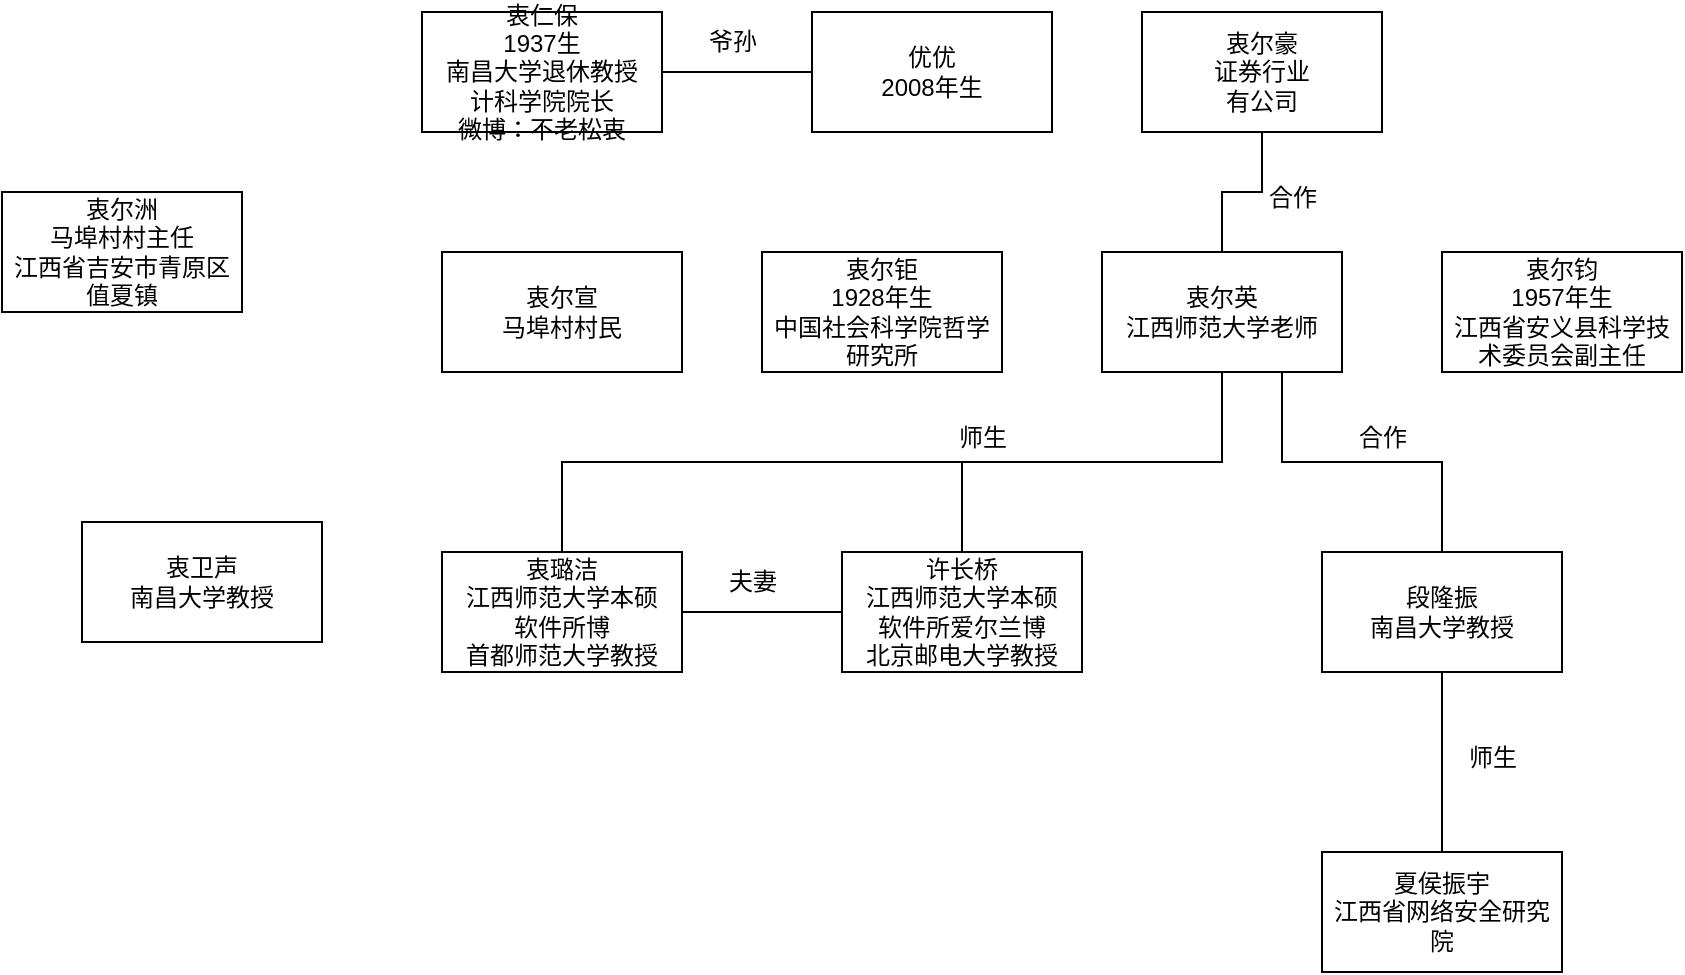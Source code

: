 <mxfile version="21.8.2" type="github">
  <diagram name="第 1 页" id="k1tiBxgFnthNxzB3Xy5j">
    <mxGraphModel dx="989" dy="913" grid="1" gridSize="10" guides="1" tooltips="1" connect="1" arrows="1" fold="1" page="1" pageScale="1" pageWidth="1169" pageHeight="827" math="0" shadow="0">
      <root>
        <mxCell id="0" />
        <mxCell id="1" parent="0" />
        <mxCell id="2Yq-ojM0MbA6nod-Vfu8-14" style="edgeStyle=orthogonalEdgeStyle;rounded=0;orthogonalLoop=1;jettySize=auto;html=1;exitX=0;exitY=0.5;exitDx=0;exitDy=0;entryX=1;entryY=0.5;entryDx=0;entryDy=0;endArrow=none;endFill=0;" edge="1" parent="1" source="2Yq-ojM0MbA6nod-Vfu8-1" target="2Yq-ojM0MbA6nod-Vfu8-3">
          <mxGeometry relative="1" as="geometry" />
        </mxCell>
        <mxCell id="2Yq-ojM0MbA6nod-Vfu8-20" style="edgeStyle=orthogonalEdgeStyle;rounded=0;orthogonalLoop=1;jettySize=auto;html=1;exitX=0.5;exitY=0;exitDx=0;exitDy=0;entryX=0.5;entryY=1;entryDx=0;entryDy=0;endArrow=none;endFill=0;" edge="1" parent="1" source="2Yq-ojM0MbA6nod-Vfu8-1" target="2Yq-ojM0MbA6nod-Vfu8-4">
          <mxGeometry relative="1" as="geometry" />
        </mxCell>
        <mxCell id="2Yq-ojM0MbA6nod-Vfu8-1" value="许长桥&lt;br&gt;江西师范大学本硕&lt;br&gt;软件所爱尔兰博&lt;br&gt;北京邮电大学教授" style="rounded=0;whiteSpace=wrap;html=1;" vertex="1" parent="1">
          <mxGeometry x="480" y="280" width="120" height="60" as="geometry" />
        </mxCell>
        <mxCell id="2Yq-ojM0MbA6nod-Vfu8-16" style="edgeStyle=orthogonalEdgeStyle;rounded=0;orthogonalLoop=1;jettySize=auto;html=1;exitX=0.5;exitY=1;exitDx=0;exitDy=0;entryX=0.5;entryY=0;entryDx=0;entryDy=0;endArrow=none;endFill=0;" edge="1" parent="1" source="2Yq-ojM0MbA6nod-Vfu8-2" target="2Yq-ojM0MbA6nod-Vfu8-7">
          <mxGeometry relative="1" as="geometry" />
        </mxCell>
        <mxCell id="2Yq-ojM0MbA6nod-Vfu8-2" value="段隆振&lt;br&gt;南昌大学教授" style="rounded=0;whiteSpace=wrap;html=1;" vertex="1" parent="1">
          <mxGeometry x="720" y="280" width="120" height="60" as="geometry" />
        </mxCell>
        <mxCell id="2Yq-ojM0MbA6nod-Vfu8-19" style="edgeStyle=orthogonalEdgeStyle;rounded=0;orthogonalLoop=1;jettySize=auto;html=1;exitX=0.5;exitY=0;exitDx=0;exitDy=0;entryX=0.5;entryY=1;entryDx=0;entryDy=0;endArrow=none;endFill=0;" edge="1" parent="1" source="2Yq-ojM0MbA6nod-Vfu8-3" target="2Yq-ojM0MbA6nod-Vfu8-4">
          <mxGeometry relative="1" as="geometry" />
        </mxCell>
        <mxCell id="2Yq-ojM0MbA6nod-Vfu8-3" value="衷璐洁&lt;br&gt;江西师范大学本硕&lt;br&gt;软件所博&lt;br&gt;首都师范大学教授" style="rounded=0;whiteSpace=wrap;html=1;" vertex="1" parent="1">
          <mxGeometry x="280" y="280" width="120" height="60" as="geometry" />
        </mxCell>
        <mxCell id="2Yq-ojM0MbA6nod-Vfu8-22" style="edgeStyle=orthogonalEdgeStyle;rounded=0;orthogonalLoop=1;jettySize=auto;html=1;exitX=0.75;exitY=1;exitDx=0;exitDy=0;entryX=0.5;entryY=0;entryDx=0;entryDy=0;endArrow=none;endFill=0;" edge="1" parent="1" source="2Yq-ojM0MbA6nod-Vfu8-4" target="2Yq-ojM0MbA6nod-Vfu8-2">
          <mxGeometry relative="1" as="geometry" />
        </mxCell>
        <mxCell id="2Yq-ojM0MbA6nod-Vfu8-4" value="衷尔英&lt;br&gt;江西师范大学老师" style="rounded=0;whiteSpace=wrap;html=1;" vertex="1" parent="1">
          <mxGeometry x="610" y="130" width="120" height="60" as="geometry" />
        </mxCell>
        <mxCell id="2Yq-ojM0MbA6nod-Vfu8-5" value="衷尔宣&lt;br&gt;马埠村村民" style="rounded=0;whiteSpace=wrap;html=1;" vertex="1" parent="1">
          <mxGeometry x="280" y="130" width="120" height="60" as="geometry" />
        </mxCell>
        <mxCell id="2Yq-ojM0MbA6nod-Vfu8-6" value="衷卫声&lt;br&gt;南昌大学教授" style="rounded=0;whiteSpace=wrap;html=1;" vertex="1" parent="1">
          <mxGeometry x="100" y="265" width="120" height="60" as="geometry" />
        </mxCell>
        <mxCell id="2Yq-ojM0MbA6nod-Vfu8-7" value="夏侯振宇&lt;br&gt;江西省网络安全研究院" style="rounded=0;whiteSpace=wrap;html=1;" vertex="1" parent="1">
          <mxGeometry x="720" y="430" width="120" height="60" as="geometry" />
        </mxCell>
        <mxCell id="2Yq-ojM0MbA6nod-Vfu8-8" value="衷尔钧&lt;br&gt;1957年生&lt;br&gt;江西省安义县科学技术委员会副主任" style="rounded=0;whiteSpace=wrap;html=1;" vertex="1" parent="1">
          <mxGeometry x="780" y="130" width="120" height="60" as="geometry" />
        </mxCell>
        <mxCell id="2Yq-ojM0MbA6nod-Vfu8-9" value="衷尔钜&lt;br&gt;1928年生&lt;br&gt;中国社会科学院哲学研究所" style="rounded=0;whiteSpace=wrap;html=1;" vertex="1" parent="1">
          <mxGeometry x="440" y="130" width="120" height="60" as="geometry" />
        </mxCell>
        <mxCell id="2Yq-ojM0MbA6nod-Vfu8-24" style="edgeStyle=orthogonalEdgeStyle;rounded=0;orthogonalLoop=1;jettySize=auto;html=1;exitX=0.5;exitY=1;exitDx=0;exitDy=0;entryX=0.5;entryY=0;entryDx=0;entryDy=0;endArrow=none;endFill=0;" edge="1" parent="1" source="2Yq-ojM0MbA6nod-Vfu8-12" target="2Yq-ojM0MbA6nod-Vfu8-4">
          <mxGeometry relative="1" as="geometry" />
        </mxCell>
        <mxCell id="2Yq-ojM0MbA6nod-Vfu8-12" value="衷尔豪&lt;br&gt;证券行业&lt;br&gt;有公司" style="rounded=0;whiteSpace=wrap;html=1;" vertex="1" parent="1">
          <mxGeometry x="630" y="10" width="120" height="60" as="geometry" />
        </mxCell>
        <mxCell id="2Yq-ojM0MbA6nod-Vfu8-15" value="夫妻" style="text;html=1;align=center;verticalAlign=middle;resizable=0;points=[];autosize=1;strokeColor=none;fillColor=none;" vertex="1" parent="1">
          <mxGeometry x="410" y="280" width="50" height="30" as="geometry" />
        </mxCell>
        <mxCell id="2Yq-ojM0MbA6nod-Vfu8-17" value="师生" style="text;html=1;align=center;verticalAlign=middle;resizable=0;points=[];autosize=1;strokeColor=none;fillColor=none;" vertex="1" parent="1">
          <mxGeometry x="780" y="368" width="50" height="30" as="geometry" />
        </mxCell>
        <mxCell id="2Yq-ojM0MbA6nod-Vfu8-28" style="edgeStyle=orthogonalEdgeStyle;rounded=0;orthogonalLoop=1;jettySize=auto;html=1;exitX=1;exitY=0.5;exitDx=0;exitDy=0;entryX=0;entryY=0.5;entryDx=0;entryDy=0;endArrow=none;endFill=0;" edge="1" parent="1" source="2Yq-ojM0MbA6nod-Vfu8-18" target="2Yq-ojM0MbA6nod-Vfu8-27">
          <mxGeometry relative="1" as="geometry" />
        </mxCell>
        <mxCell id="2Yq-ojM0MbA6nod-Vfu8-18" value="衷仁保&lt;br&gt;1937生&lt;br&gt;南昌大学退休教授&lt;br&gt;计科学院院长&lt;br&gt;微博：不老松衷" style="whiteSpace=wrap;html=1;" vertex="1" parent="1">
          <mxGeometry x="270" y="10" width="120" height="60" as="geometry" />
        </mxCell>
        <mxCell id="2Yq-ojM0MbA6nod-Vfu8-21" value="师生" style="text;html=1;align=center;verticalAlign=middle;resizable=0;points=[];autosize=1;strokeColor=none;fillColor=none;" vertex="1" parent="1">
          <mxGeometry x="525" y="208" width="50" height="30" as="geometry" />
        </mxCell>
        <mxCell id="2Yq-ojM0MbA6nod-Vfu8-23" value="合作" style="text;html=1;align=center;verticalAlign=middle;resizable=0;points=[];autosize=1;strokeColor=none;fillColor=none;" vertex="1" parent="1">
          <mxGeometry x="725" y="208" width="50" height="30" as="geometry" />
        </mxCell>
        <mxCell id="2Yq-ojM0MbA6nod-Vfu8-25" value="合作" style="text;html=1;align=center;verticalAlign=middle;resizable=0;points=[];autosize=1;strokeColor=none;fillColor=none;" vertex="1" parent="1">
          <mxGeometry x="680" y="88" width="50" height="30" as="geometry" />
        </mxCell>
        <mxCell id="2Yq-ojM0MbA6nod-Vfu8-26" value="衷尔洲&lt;br&gt;马埠村村主任&lt;br&gt;江西省吉安市青原区值夏镇" style="whiteSpace=wrap;html=1;" vertex="1" parent="1">
          <mxGeometry x="60" y="100" width="120" height="60" as="geometry" />
        </mxCell>
        <mxCell id="2Yq-ojM0MbA6nod-Vfu8-27" value="优优&lt;br&gt;2008年生" style="whiteSpace=wrap;html=1;" vertex="1" parent="1">
          <mxGeometry x="465" y="10" width="120" height="60" as="geometry" />
        </mxCell>
        <mxCell id="2Yq-ojM0MbA6nod-Vfu8-29" value="爷孙" style="text;html=1;align=center;verticalAlign=middle;resizable=0;points=[];autosize=1;strokeColor=none;fillColor=none;" vertex="1" parent="1">
          <mxGeometry x="400" y="10" width="50" height="30" as="geometry" />
        </mxCell>
      </root>
    </mxGraphModel>
  </diagram>
</mxfile>
